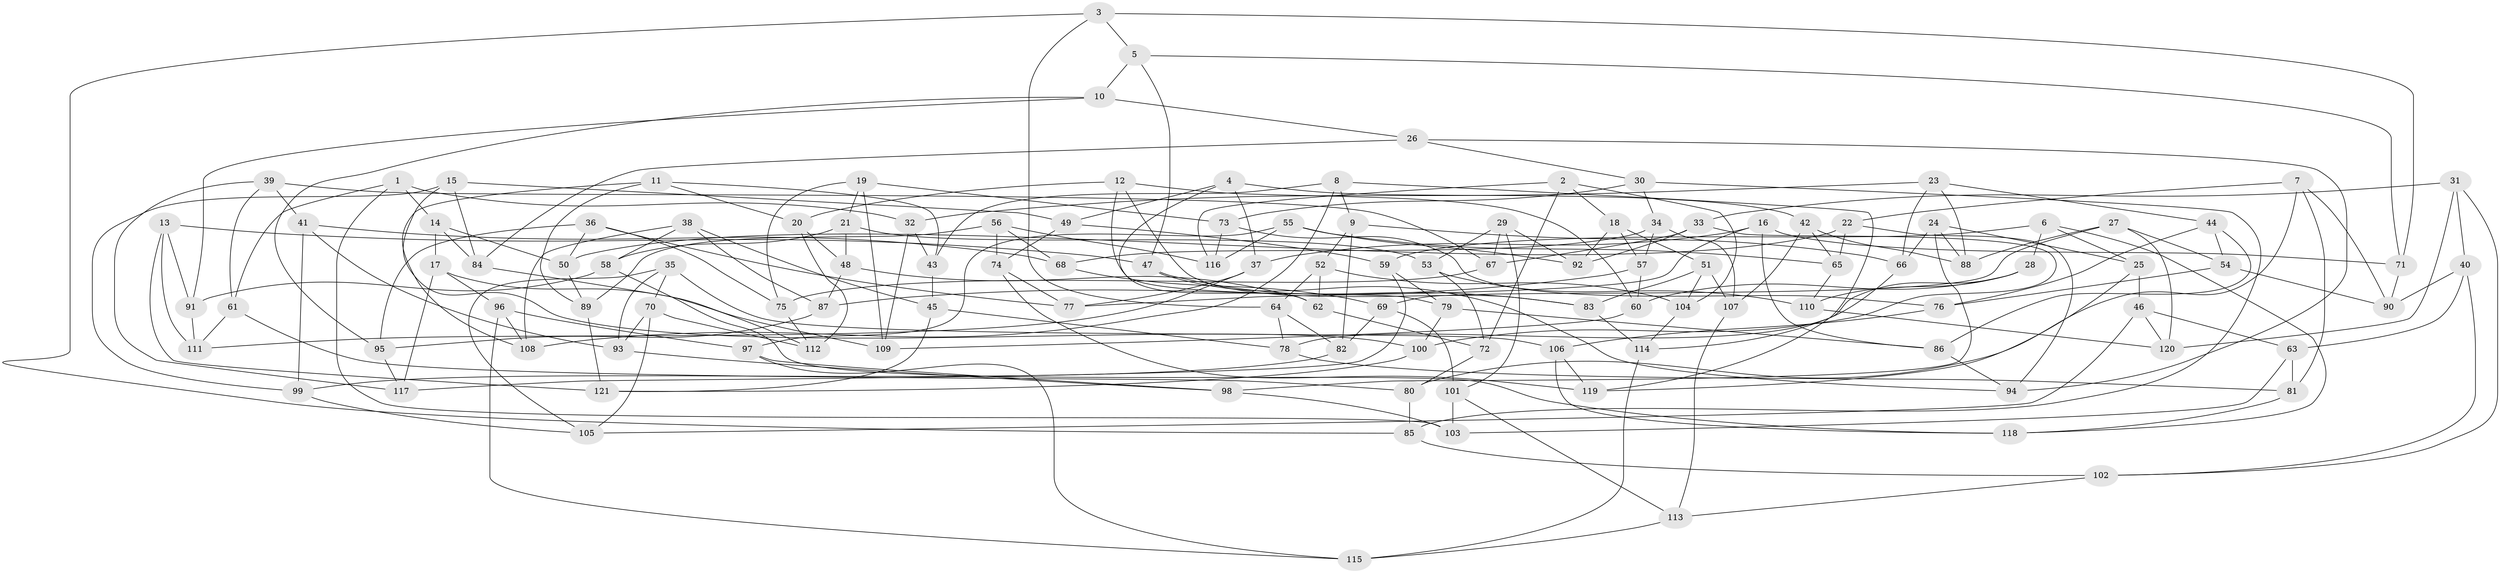 // coarse degree distribution, {12: 0.011764705882352941, 11: 0.047058823529411764, 4: 0.8235294117647058, 10: 0.03529411764705882, 7: 0.011764705882352941, 3: 0.058823529411764705, 6: 0.011764705882352941}
// Generated by graph-tools (version 1.1) at 2025/54/03/04/25 22:54:04]
// undirected, 121 vertices, 242 edges
graph export_dot {
  node [color=gray90,style=filled];
  1;
  2;
  3;
  4;
  5;
  6;
  7;
  8;
  9;
  10;
  11;
  12;
  13;
  14;
  15;
  16;
  17;
  18;
  19;
  20;
  21;
  22;
  23;
  24;
  25;
  26;
  27;
  28;
  29;
  30;
  31;
  32;
  33;
  34;
  35;
  36;
  37;
  38;
  39;
  40;
  41;
  42;
  43;
  44;
  45;
  46;
  47;
  48;
  49;
  50;
  51;
  52;
  53;
  54;
  55;
  56;
  57;
  58;
  59;
  60;
  61;
  62;
  63;
  64;
  65;
  66;
  67;
  68;
  69;
  70;
  71;
  72;
  73;
  74;
  75;
  76;
  77;
  78;
  79;
  80;
  81;
  82;
  83;
  84;
  85;
  86;
  87;
  88;
  89;
  90;
  91;
  92;
  93;
  94;
  95;
  96;
  97;
  98;
  99;
  100;
  101;
  102;
  103;
  104;
  105;
  106;
  107;
  108;
  109;
  110;
  111;
  112;
  113;
  114;
  115;
  116;
  117;
  118;
  119;
  120;
  121;
  1 -- 14;
  1 -- 61;
  1 -- 103;
  1 -- 32;
  2 -- 116;
  2 -- 72;
  2 -- 18;
  2 -- 104;
  3 -- 5;
  3 -- 71;
  3 -- 85;
  3 -- 64;
  4 -- 62;
  4 -- 37;
  4 -- 49;
  4 -- 42;
  5 -- 47;
  5 -- 71;
  5 -- 10;
  6 -- 25;
  6 -- 118;
  6 -- 59;
  6 -- 28;
  7 -- 81;
  7 -- 22;
  7 -- 90;
  7 -- 80;
  8 -- 119;
  8 -- 9;
  8 -- 43;
  8 -- 108;
  9 -- 82;
  9 -- 52;
  9 -- 66;
  10 -- 91;
  10 -- 26;
  10 -- 95;
  11 -- 43;
  11 -- 108;
  11 -- 20;
  11 -- 89;
  12 -- 60;
  12 -- 20;
  12 -- 79;
  12 -- 83;
  13 -- 91;
  13 -- 111;
  13 -- 121;
  13 -- 47;
  14 -- 84;
  14 -- 50;
  14 -- 17;
  15 -- 99;
  15 -- 84;
  15 -- 49;
  15 -- 100;
  16 -- 37;
  16 -- 77;
  16 -- 86;
  16 -- 71;
  17 -- 109;
  17 -- 117;
  17 -- 96;
  18 -- 51;
  18 -- 57;
  18 -- 92;
  19 -- 75;
  19 -- 73;
  19 -- 109;
  19 -- 21;
  20 -- 48;
  20 -- 112;
  21 -- 53;
  21 -- 48;
  21 -- 58;
  22 -- 94;
  22 -- 50;
  22 -- 65;
  23 -- 44;
  23 -- 66;
  23 -- 88;
  23 -- 32;
  24 -- 88;
  24 -- 66;
  24 -- 25;
  24 -- 98;
  25 -- 119;
  25 -- 46;
  26 -- 94;
  26 -- 84;
  26 -- 30;
  27 -- 54;
  27 -- 88;
  27 -- 120;
  27 -- 69;
  28 -- 60;
  28 -- 110;
  28 -- 78;
  29 -- 101;
  29 -- 67;
  29 -- 92;
  29 -- 53;
  30 -- 73;
  30 -- 85;
  30 -- 34;
  31 -- 33;
  31 -- 40;
  31 -- 120;
  31 -- 102;
  32 -- 43;
  32 -- 109;
  33 -- 67;
  33 -- 100;
  33 -- 92;
  34 -- 107;
  34 -- 57;
  34 -- 68;
  35 -- 105;
  35 -- 70;
  35 -- 93;
  35 -- 106;
  36 -- 50;
  36 -- 77;
  36 -- 75;
  36 -- 95;
  37 -- 111;
  37 -- 77;
  38 -- 45;
  38 -- 58;
  38 -- 108;
  38 -- 87;
  39 -- 117;
  39 -- 61;
  39 -- 67;
  39 -- 41;
  40 -- 63;
  40 -- 90;
  40 -- 102;
  41 -- 99;
  41 -- 68;
  41 -- 93;
  42 -- 107;
  42 -- 65;
  42 -- 88;
  43 -- 45;
  44 -- 86;
  44 -- 76;
  44 -- 54;
  45 -- 121;
  45 -- 78;
  46 -- 120;
  46 -- 105;
  46 -- 63;
  47 -- 83;
  47 -- 94;
  48 -- 87;
  48 -- 62;
  49 -- 59;
  49 -- 74;
  50 -- 89;
  51 -- 107;
  51 -- 83;
  51 -- 104;
  52 -- 104;
  52 -- 64;
  52 -- 62;
  53 -- 72;
  53 -- 110;
  54 -- 76;
  54 -- 90;
  55 -- 97;
  55 -- 92;
  55 -- 116;
  55 -- 65;
  56 -- 116;
  56 -- 74;
  56 -- 89;
  56 -- 68;
  57 -- 87;
  57 -- 60;
  58 -- 91;
  58 -- 118;
  59 -- 79;
  59 -- 117;
  60 -- 109;
  61 -- 111;
  61 -- 80;
  62 -- 72;
  63 -- 81;
  63 -- 103;
  64 -- 82;
  64 -- 78;
  65 -- 110;
  66 -- 114;
  67 -- 75;
  68 -- 69;
  69 -- 101;
  69 -- 82;
  70 -- 105;
  70 -- 112;
  70 -- 93;
  71 -- 90;
  72 -- 80;
  73 -- 116;
  73 -- 76;
  74 -- 119;
  74 -- 77;
  75 -- 112;
  76 -- 106;
  78 -- 81;
  79 -- 100;
  79 -- 86;
  80 -- 85;
  81 -- 118;
  82 -- 99;
  83 -- 114;
  84 -- 112;
  85 -- 102;
  86 -- 94;
  87 -- 95;
  89 -- 121;
  91 -- 111;
  93 -- 98;
  95 -- 117;
  96 -- 115;
  96 -- 97;
  96 -- 108;
  97 -- 115;
  97 -- 98;
  98 -- 103;
  99 -- 105;
  100 -- 121;
  101 -- 103;
  101 -- 113;
  102 -- 113;
  104 -- 114;
  106 -- 118;
  106 -- 119;
  107 -- 113;
  110 -- 120;
  113 -- 115;
  114 -- 115;
}
